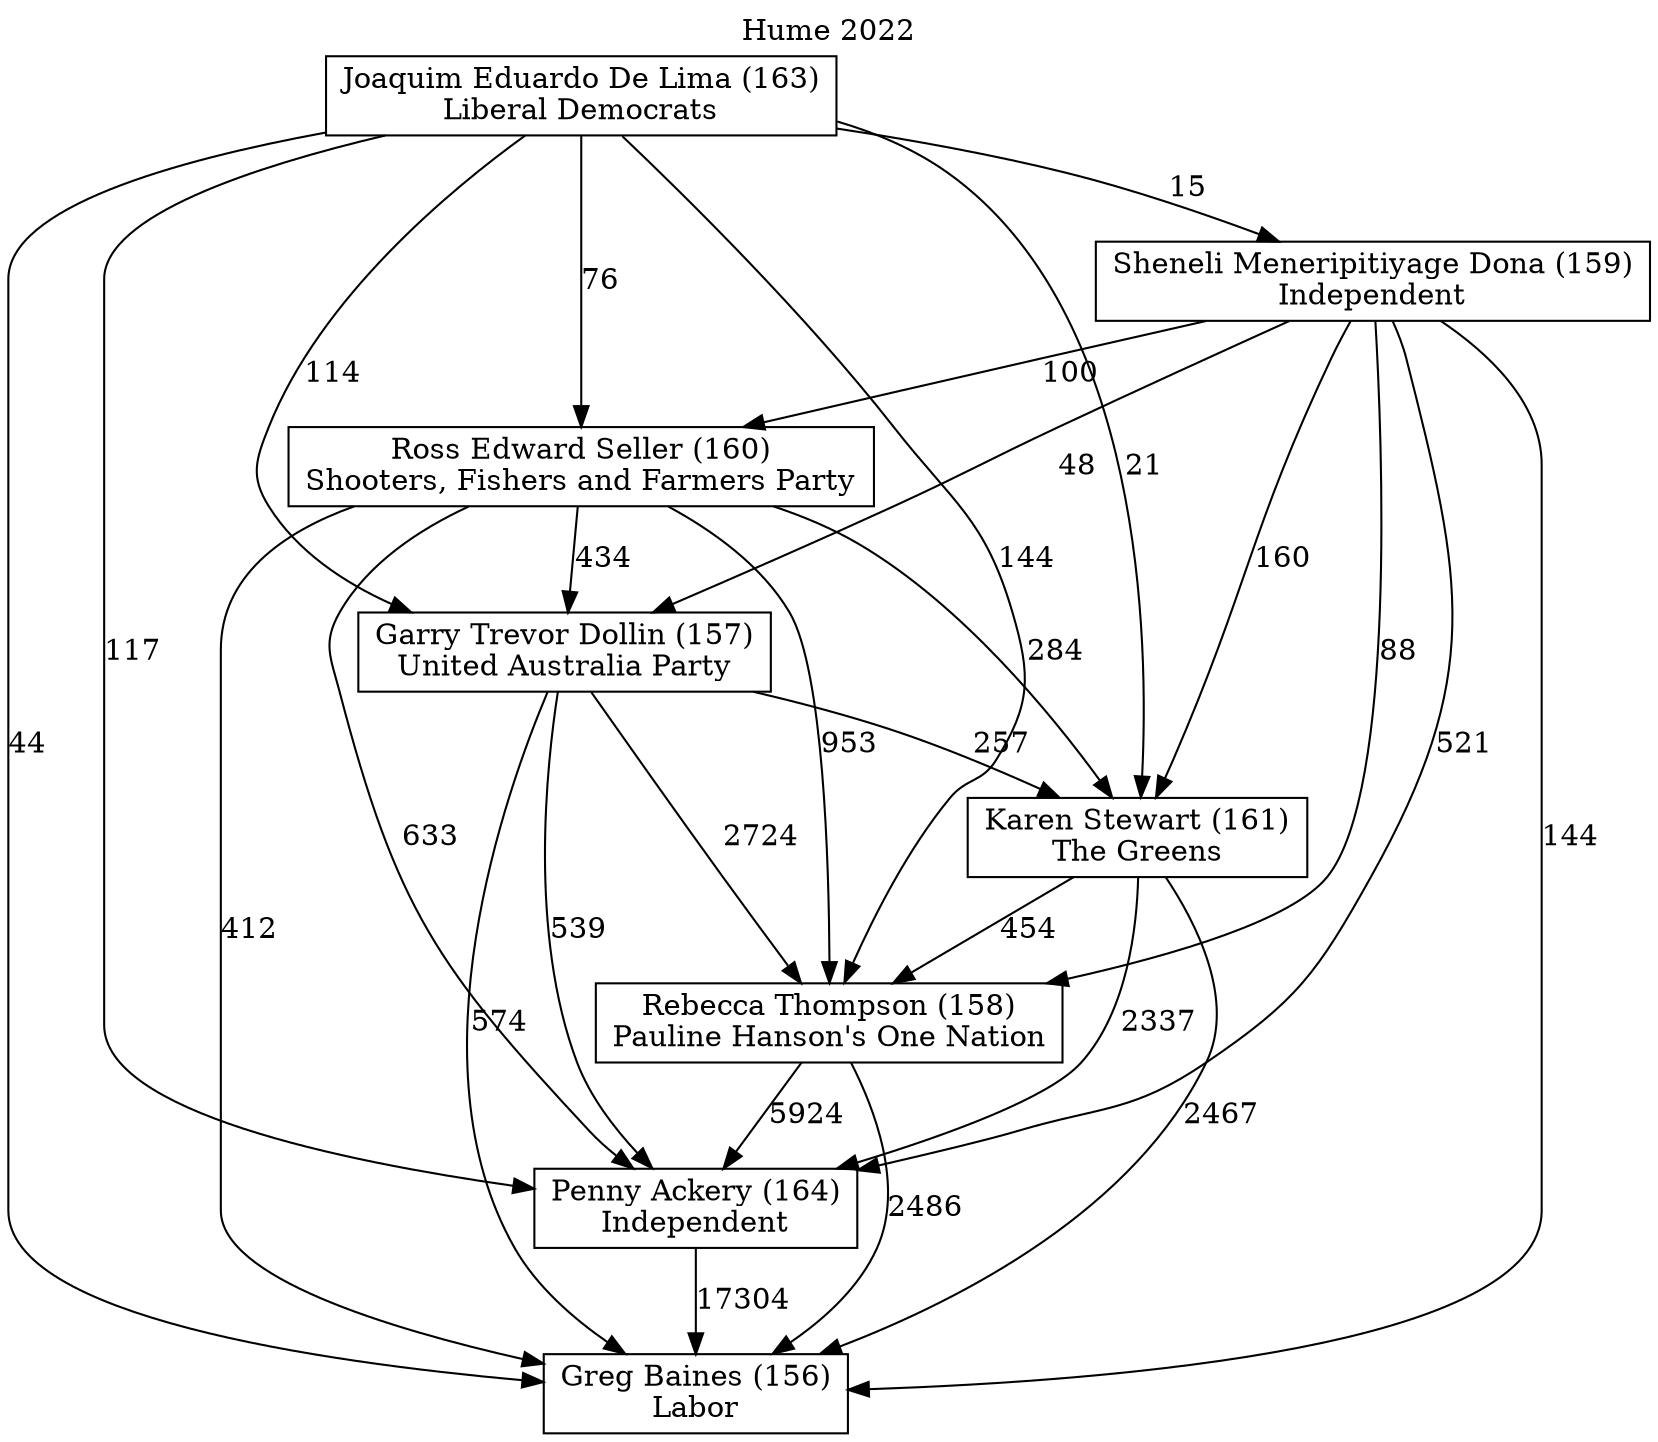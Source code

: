 // House preference flow
digraph "Greg Baines (156)_Hume_2022" {
	graph [label="Hume 2022" labelloc=t mclimit=10]
	node [shape=box]
	"Garry Trevor Dollin (157)" [label="Garry Trevor Dollin (157)
United Australia Party"]
	"Greg Baines (156)" [label="Greg Baines (156)
Labor"]
	"Joaquim Eduardo De Lima (163)" [label="Joaquim Eduardo De Lima (163)
Liberal Democrats"]
	"Karen Stewart (161)" [label="Karen Stewart (161)
The Greens"]
	"Penny Ackery (164)" [label="Penny Ackery (164)
Independent"]
	"Rebecca Thompson (158)" [label="Rebecca Thompson (158)
Pauline Hanson's One Nation"]
	"Ross Edward Seller (160)" [label="Ross Edward Seller (160)
Shooters, Fishers and Farmers Party"]
	"Sheneli Meneripitiyage Dona (159)" [label="Sheneli Meneripitiyage Dona (159)
Independent"]
	"Garry Trevor Dollin (157)" -> "Greg Baines (156)" [label=574]
	"Garry Trevor Dollin (157)" -> "Karen Stewart (161)" [label=257]
	"Garry Trevor Dollin (157)" -> "Penny Ackery (164)" [label=539]
	"Garry Trevor Dollin (157)" -> "Rebecca Thompson (158)" [label=2724]
	"Joaquim Eduardo De Lima (163)" -> "Garry Trevor Dollin (157)" [label=114]
	"Joaquim Eduardo De Lima (163)" -> "Greg Baines (156)" [label=44]
	"Joaquim Eduardo De Lima (163)" -> "Karen Stewart (161)" [label=21]
	"Joaquim Eduardo De Lima (163)" -> "Penny Ackery (164)" [label=117]
	"Joaquim Eduardo De Lima (163)" -> "Rebecca Thompson (158)" [label=144]
	"Joaquim Eduardo De Lima (163)" -> "Ross Edward Seller (160)" [label=76]
	"Joaquim Eduardo De Lima (163)" -> "Sheneli Meneripitiyage Dona (159)" [label=15]
	"Karen Stewart (161)" -> "Greg Baines (156)" [label=2467]
	"Karen Stewart (161)" -> "Penny Ackery (164)" [label=2337]
	"Karen Stewart (161)" -> "Rebecca Thompson (158)" [label=454]
	"Penny Ackery (164)" -> "Greg Baines (156)" [label=17304]
	"Rebecca Thompson (158)" -> "Greg Baines (156)" [label=2486]
	"Rebecca Thompson (158)" -> "Penny Ackery (164)" [label=5924]
	"Ross Edward Seller (160)" -> "Garry Trevor Dollin (157)" [label=434]
	"Ross Edward Seller (160)" -> "Greg Baines (156)" [label=412]
	"Ross Edward Seller (160)" -> "Karen Stewart (161)" [label=284]
	"Ross Edward Seller (160)" -> "Penny Ackery (164)" [label=633]
	"Ross Edward Seller (160)" -> "Rebecca Thompson (158)" [label=953]
	"Sheneli Meneripitiyage Dona (159)" -> "Garry Trevor Dollin (157)" [label=48]
	"Sheneli Meneripitiyage Dona (159)" -> "Greg Baines (156)" [label=144]
	"Sheneli Meneripitiyage Dona (159)" -> "Karen Stewart (161)" [label=160]
	"Sheneli Meneripitiyage Dona (159)" -> "Penny Ackery (164)" [label=521]
	"Sheneli Meneripitiyage Dona (159)" -> "Rebecca Thompson (158)" [label=88]
	"Sheneli Meneripitiyage Dona (159)" -> "Ross Edward Seller (160)" [label=100]
}
